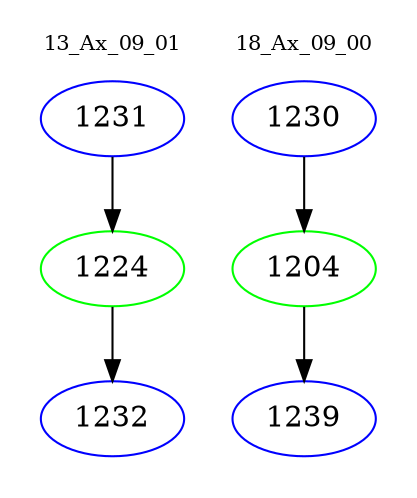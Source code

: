 digraph{
subgraph cluster_0 {
color = white
label = "13_Ax_09_01";
fontsize=10;
T0_1231 [label="1231", color="blue"]
T0_1231 -> T0_1224 [color="black"]
T0_1224 [label="1224", color="green"]
T0_1224 -> T0_1232 [color="black"]
T0_1232 [label="1232", color="blue"]
}
subgraph cluster_1 {
color = white
label = "18_Ax_09_00";
fontsize=10;
T1_1230 [label="1230", color="blue"]
T1_1230 -> T1_1204 [color="black"]
T1_1204 [label="1204", color="green"]
T1_1204 -> T1_1239 [color="black"]
T1_1239 [label="1239", color="blue"]
}
}
